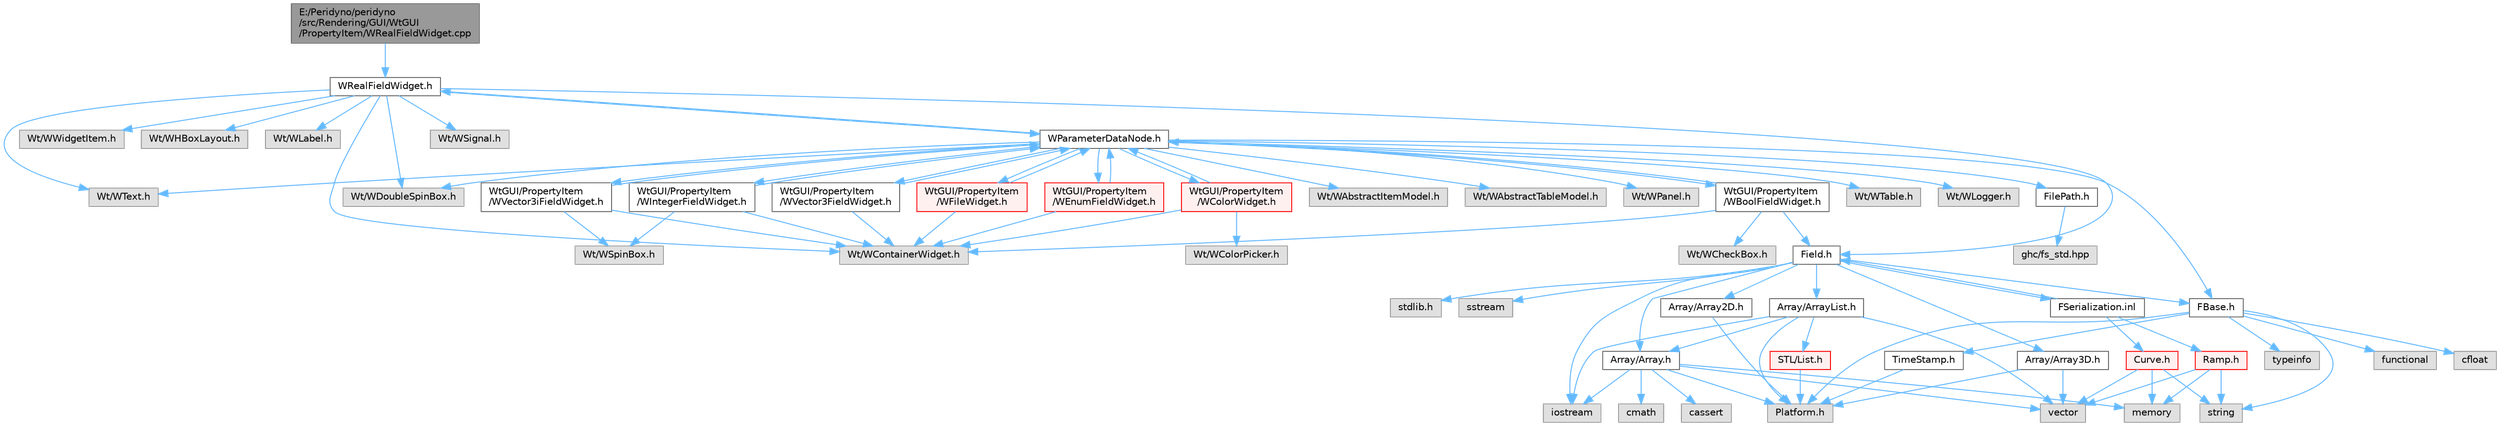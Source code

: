 digraph "E:/Peridyno/peridyno/src/Rendering/GUI/WtGUI/PropertyItem/WRealFieldWidget.cpp"
{
 // LATEX_PDF_SIZE
  bgcolor="transparent";
  edge [fontname=Helvetica,fontsize=10,labelfontname=Helvetica,labelfontsize=10];
  node [fontname=Helvetica,fontsize=10,shape=box,height=0.2,width=0.4];
  Node1 [id="Node000001",label="E:/Peridyno/peridyno\l/src/Rendering/GUI/WtGUI\l/PropertyItem/WRealFieldWidget.cpp",height=0.2,width=0.4,color="gray40", fillcolor="grey60", style="filled", fontcolor="black",tooltip=" "];
  Node1 -> Node2 [id="edge1_Node000001_Node000002",color="steelblue1",style="solid",tooltip=" "];
  Node2 [id="Node000002",label="WRealFieldWidget.h",height=0.2,width=0.4,color="grey40", fillcolor="white", style="filled",URL="$_w_real_field_widget_8h.html",tooltip=" "];
  Node2 -> Node3 [id="edge2_Node000002_Node000003",color="steelblue1",style="solid",tooltip=" "];
  Node3 [id="Node000003",label="Wt/WContainerWidget.h",height=0.2,width=0.4,color="grey60", fillcolor="#E0E0E0", style="filled",tooltip=" "];
  Node2 -> Node4 [id="edge3_Node000002_Node000004",color="steelblue1",style="solid",tooltip=" "];
  Node4 [id="Node000004",label="Wt/WWidgetItem.h",height=0.2,width=0.4,color="grey60", fillcolor="#E0E0E0", style="filled",tooltip=" "];
  Node2 -> Node5 [id="edge4_Node000002_Node000005",color="steelblue1",style="solid",tooltip=" "];
  Node5 [id="Node000005",label="Wt/WHBoxLayout.h",height=0.2,width=0.4,color="grey60", fillcolor="#E0E0E0", style="filled",tooltip=" "];
  Node2 -> Node6 [id="edge5_Node000002_Node000006",color="steelblue1",style="solid",tooltip=" "];
  Node6 [id="Node000006",label="Wt/WLabel.h",height=0.2,width=0.4,color="grey60", fillcolor="#E0E0E0", style="filled",tooltip=" "];
  Node2 -> Node7 [id="edge6_Node000002_Node000007",color="steelblue1",style="solid",tooltip=" "];
  Node7 [id="Node000007",label="Wt/WText.h",height=0.2,width=0.4,color="grey60", fillcolor="#E0E0E0", style="filled",tooltip=" "];
  Node2 -> Node8 [id="edge7_Node000002_Node000008",color="steelblue1",style="solid",tooltip=" "];
  Node8 [id="Node000008",label="Wt/WDoubleSpinBox.h",height=0.2,width=0.4,color="grey60", fillcolor="#E0E0E0", style="filled",tooltip=" "];
  Node2 -> Node9 [id="edge8_Node000002_Node000009",color="steelblue1",style="solid",tooltip=" "];
  Node9 [id="Node000009",label="Wt/WSignal.h",height=0.2,width=0.4,color="grey60", fillcolor="#E0E0E0", style="filled",tooltip=" "];
  Node2 -> Node10 [id="edge9_Node000002_Node000010",color="steelblue1",style="solid",tooltip=" "];
  Node10 [id="Node000010",label="Field.h",height=0.2,width=0.4,color="grey40", fillcolor="white", style="filled",URL="$_field_8h.html",tooltip=" "];
  Node10 -> Node11 [id="edge10_Node000010_Node000011",color="steelblue1",style="solid",tooltip=" "];
  Node11 [id="Node000011",label="iostream",height=0.2,width=0.4,color="grey60", fillcolor="#E0E0E0", style="filled",tooltip=" "];
  Node10 -> Node12 [id="edge11_Node000010_Node000012",color="steelblue1",style="solid",tooltip=" "];
  Node12 [id="Node000012",label="stdlib.h",height=0.2,width=0.4,color="grey60", fillcolor="#E0E0E0", style="filled",tooltip=" "];
  Node10 -> Node13 [id="edge12_Node000010_Node000013",color="steelblue1",style="solid",tooltip=" "];
  Node13 [id="Node000013",label="sstream",height=0.2,width=0.4,color="grey60", fillcolor="#E0E0E0", style="filled",tooltip=" "];
  Node10 -> Node14 [id="edge13_Node000010_Node000014",color="steelblue1",style="solid",tooltip=" "];
  Node14 [id="Node000014",label="FBase.h",height=0.2,width=0.4,color="grey40", fillcolor="white", style="filled",URL="$_f_base_8h.html",tooltip=" "];
  Node14 -> Node15 [id="edge14_Node000014_Node000015",color="steelblue1",style="solid",tooltip=" "];
  Node15 [id="Node000015",label="Platform.h",height=0.2,width=0.4,color="grey60", fillcolor="#E0E0E0", style="filled",tooltip=" "];
  Node14 -> Node16 [id="edge15_Node000014_Node000016",color="steelblue1",style="solid",tooltip=" "];
  Node16 [id="Node000016",label="TimeStamp.h",height=0.2,width=0.4,color="grey40", fillcolor="white", style="filled",URL="$_time_stamp_8h.html",tooltip=" "];
  Node16 -> Node15 [id="edge16_Node000016_Node000015",color="steelblue1",style="solid",tooltip=" "];
  Node14 -> Node17 [id="edge17_Node000014_Node000017",color="steelblue1",style="solid",tooltip=" "];
  Node17 [id="Node000017",label="typeinfo",height=0.2,width=0.4,color="grey60", fillcolor="#E0E0E0", style="filled",tooltip=" "];
  Node14 -> Node18 [id="edge18_Node000014_Node000018",color="steelblue1",style="solid",tooltip=" "];
  Node18 [id="Node000018",label="string",height=0.2,width=0.4,color="grey60", fillcolor="#E0E0E0", style="filled",tooltip=" "];
  Node14 -> Node19 [id="edge19_Node000014_Node000019",color="steelblue1",style="solid",tooltip=" "];
  Node19 [id="Node000019",label="functional",height=0.2,width=0.4,color="grey60", fillcolor="#E0E0E0", style="filled",tooltip=" "];
  Node14 -> Node20 [id="edge20_Node000014_Node000020",color="steelblue1",style="solid",tooltip=" "];
  Node20 [id="Node000020",label="cfloat",height=0.2,width=0.4,color="grey60", fillcolor="#E0E0E0", style="filled",tooltip=" "];
  Node10 -> Node21 [id="edge21_Node000010_Node000021",color="steelblue1",style="solid",tooltip=" "];
  Node21 [id="Node000021",label="Array/Array.h",height=0.2,width=0.4,color="grey40", fillcolor="white", style="filled",URL="$_array_8h.html",tooltip=" "];
  Node21 -> Node15 [id="edge22_Node000021_Node000015",color="steelblue1",style="solid",tooltip=" "];
  Node21 -> Node22 [id="edge23_Node000021_Node000022",color="steelblue1",style="solid",tooltip=" "];
  Node22 [id="Node000022",label="cassert",height=0.2,width=0.4,color="grey60", fillcolor="#E0E0E0", style="filled",tooltip=" "];
  Node21 -> Node23 [id="edge24_Node000021_Node000023",color="steelblue1",style="solid",tooltip=" "];
  Node23 [id="Node000023",label="vector",height=0.2,width=0.4,color="grey60", fillcolor="#E0E0E0", style="filled",tooltip=" "];
  Node21 -> Node11 [id="edge25_Node000021_Node000011",color="steelblue1",style="solid",tooltip=" "];
  Node21 -> Node24 [id="edge26_Node000021_Node000024",color="steelblue1",style="solid",tooltip=" "];
  Node24 [id="Node000024",label="memory",height=0.2,width=0.4,color="grey60", fillcolor="#E0E0E0", style="filled",tooltip=" "];
  Node21 -> Node25 [id="edge27_Node000021_Node000025",color="steelblue1",style="solid",tooltip=" "];
  Node25 [id="Node000025",label="cmath",height=0.2,width=0.4,color="grey60", fillcolor="#E0E0E0", style="filled",tooltip=" "];
  Node10 -> Node26 [id="edge28_Node000010_Node000026",color="steelblue1",style="solid",tooltip=" "];
  Node26 [id="Node000026",label="Array/Array2D.h",height=0.2,width=0.4,color="grey40", fillcolor="white", style="filled",URL="$_array2_d_8h.html",tooltip=" "];
  Node26 -> Node15 [id="edge29_Node000026_Node000015",color="steelblue1",style="solid",tooltip=" "];
  Node10 -> Node27 [id="edge30_Node000010_Node000027",color="steelblue1",style="solid",tooltip=" "];
  Node27 [id="Node000027",label="Array/Array3D.h",height=0.2,width=0.4,color="grey40", fillcolor="white", style="filled",URL="$_array3_d_8h.html",tooltip=" "];
  Node27 -> Node15 [id="edge31_Node000027_Node000015",color="steelblue1",style="solid",tooltip=" "];
  Node27 -> Node23 [id="edge32_Node000027_Node000023",color="steelblue1",style="solid",tooltip=" "];
  Node10 -> Node28 [id="edge33_Node000010_Node000028",color="steelblue1",style="solid",tooltip=" "];
  Node28 [id="Node000028",label="Array/ArrayList.h",height=0.2,width=0.4,color="grey40", fillcolor="white", style="filled",URL="$_array_list_8h.html",tooltip=" "];
  Node28 -> Node23 [id="edge34_Node000028_Node000023",color="steelblue1",style="solid",tooltip=" "];
  Node28 -> Node11 [id="edge35_Node000028_Node000011",color="steelblue1",style="solid",tooltip=" "];
  Node28 -> Node15 [id="edge36_Node000028_Node000015",color="steelblue1",style="solid",tooltip=" "];
  Node28 -> Node29 [id="edge37_Node000028_Node000029",color="steelblue1",style="solid",tooltip=" "];
  Node29 [id="Node000029",label="STL/List.h",height=0.2,width=0.4,color="red", fillcolor="#FFF0F0", style="filled",URL="$_list_8h.html",tooltip=" "];
  Node29 -> Node15 [id="edge38_Node000029_Node000015",color="steelblue1",style="solid",tooltip=" "];
  Node28 -> Node21 [id="edge39_Node000028_Node000021",color="steelblue1",style="solid",tooltip=" "];
  Node10 -> Node69 [id="edge40_Node000010_Node000069",color="steelblue1",style="solid",tooltip=" "];
  Node69 [id="Node000069",label="FSerialization.inl",height=0.2,width=0.4,color="grey40", fillcolor="white", style="filled",URL="$_f_serialization_8inl.html",tooltip=" "];
  Node69 -> Node10 [id="edge41_Node000069_Node000010",color="steelblue1",style="solid",tooltip=" "];
  Node69 -> Node70 [id="edge42_Node000069_Node000070",color="steelblue1",style="solid",tooltip=" "];
  Node70 [id="Node000070",label="Ramp.h",height=0.2,width=0.4,color="red", fillcolor="#FFF0F0", style="filled",URL="$_ramp_8h.html",tooltip=" "];
  Node70 -> Node23 [id="edge43_Node000070_Node000023",color="steelblue1",style="solid",tooltip=" "];
  Node70 -> Node24 [id="edge44_Node000070_Node000024",color="steelblue1",style="solid",tooltip=" "];
  Node70 -> Node18 [id="edge45_Node000070_Node000018",color="steelblue1",style="solid",tooltip=" "];
  Node69 -> Node72 [id="edge46_Node000069_Node000072",color="steelblue1",style="solid",tooltip=" "];
  Node72 [id="Node000072",label="Curve.h",height=0.2,width=0.4,color="red", fillcolor="#FFF0F0", style="filled",URL="$_curve_8h.html",tooltip=" "];
  Node72 -> Node23 [id="edge47_Node000072_Node000023",color="steelblue1",style="solid",tooltip=" "];
  Node72 -> Node24 [id="edge48_Node000072_Node000024",color="steelblue1",style="solid",tooltip=" "];
  Node72 -> Node18 [id="edge49_Node000072_Node000018",color="steelblue1",style="solid",tooltip=" "];
  Node2 -> Node73 [id="edge50_Node000002_Node000073",color="steelblue1",style="solid",tooltip=" "];
  Node73 [id="Node000073",label="WParameterDataNode.h",height=0.2,width=0.4,color="grey40", fillcolor="white", style="filled",URL="$_w_parameter_data_node_8h.html",tooltip=" "];
  Node73 -> Node74 [id="edge51_Node000073_Node000074",color="steelblue1",style="solid",tooltip=" "];
  Node74 [id="Node000074",label="Wt/WAbstractItemModel.h",height=0.2,width=0.4,color="grey60", fillcolor="#E0E0E0", style="filled",tooltip=" "];
  Node73 -> Node75 [id="edge52_Node000073_Node000075",color="steelblue1",style="solid",tooltip=" "];
  Node75 [id="Node000075",label="Wt/WAbstractTableModel.h",height=0.2,width=0.4,color="grey60", fillcolor="#E0E0E0", style="filled",tooltip=" "];
  Node73 -> Node7 [id="edge53_Node000073_Node000007",color="steelblue1",style="solid",tooltip=" "];
  Node73 -> Node76 [id="edge54_Node000073_Node000076",color="steelblue1",style="solid",tooltip=" "];
  Node76 [id="Node000076",label="Wt/WPanel.h",height=0.2,width=0.4,color="grey60", fillcolor="#E0E0E0", style="filled",tooltip=" "];
  Node73 -> Node77 [id="edge55_Node000073_Node000077",color="steelblue1",style="solid",tooltip=" "];
  Node77 [id="Node000077",label="Wt/WTable.h",height=0.2,width=0.4,color="grey60", fillcolor="#E0E0E0", style="filled",tooltip=" "];
  Node73 -> Node8 [id="edge56_Node000073_Node000008",color="steelblue1",style="solid",tooltip=" "];
  Node73 -> Node78 [id="edge57_Node000073_Node000078",color="steelblue1",style="solid",tooltip=" "];
  Node78 [id="Node000078",label="Wt/WLogger.h",height=0.2,width=0.4,color="grey60", fillcolor="#E0E0E0", style="filled",tooltip=" "];
  Node73 -> Node14 [id="edge58_Node000073_Node000014",color="steelblue1",style="solid",tooltip=" "];
  Node73 -> Node79 [id="edge59_Node000073_Node000079",color="steelblue1",style="solid",tooltip=" "];
  Node79 [id="Node000079",label="FilePath.h",height=0.2,width=0.4,color="grey40", fillcolor="white", style="filled",URL="$_file_path_8h.html",tooltip=" "];
  Node79 -> Node80 [id="edge60_Node000079_Node000080",color="steelblue1",style="solid",tooltip=" "];
  Node80 [id="Node000080",label="ghc/fs_std.hpp",height=0.2,width=0.4,color="grey60", fillcolor="#E0E0E0", style="filled",tooltip=" "];
  Node73 -> Node2 [id="edge61_Node000073_Node000002",color="steelblue1",style="solid",tooltip=" "];
  Node73 -> Node81 [id="edge62_Node000073_Node000081",color="steelblue1",style="solid",tooltip=" "];
  Node81 [id="Node000081",label="WtGUI/PropertyItem\l/WVector3FieldWidget.h",height=0.2,width=0.4,color="grey40", fillcolor="white", style="filled",URL="$_w_vector3_field_widget_8h.html",tooltip=" "];
  Node81 -> Node3 [id="edge63_Node000081_Node000003",color="steelblue1",style="solid",tooltip=" "];
  Node81 -> Node73 [id="edge64_Node000081_Node000073",color="steelblue1",style="solid",tooltip=" "];
  Node73 -> Node82 [id="edge65_Node000073_Node000082",color="steelblue1",style="solid",tooltip=" "];
  Node82 [id="Node000082",label="WtGUI/PropertyItem\l/WVector3iFieldWidget.h",height=0.2,width=0.4,color="grey40", fillcolor="white", style="filled",URL="$_w_vector3i_field_widget_8h.html",tooltip=" "];
  Node82 -> Node3 [id="edge66_Node000082_Node000003",color="steelblue1",style="solid",tooltip=" "];
  Node82 -> Node83 [id="edge67_Node000082_Node000083",color="steelblue1",style="solid",tooltip=" "];
  Node83 [id="Node000083",label="Wt/WSpinBox.h",height=0.2,width=0.4,color="grey60", fillcolor="#E0E0E0", style="filled",tooltip=" "];
  Node82 -> Node73 [id="edge68_Node000082_Node000073",color="steelblue1",style="solid",tooltip=" "];
  Node73 -> Node84 [id="edge69_Node000073_Node000084",color="steelblue1",style="solid",tooltip=" "];
  Node84 [id="Node000084",label="WtGUI/PropertyItem\l/WBoolFieldWidget.h",height=0.2,width=0.4,color="grey40", fillcolor="white", style="filled",URL="$_w_bool_field_widget_8h.html",tooltip=" "];
  Node84 -> Node3 [id="edge70_Node000084_Node000003",color="steelblue1",style="solid",tooltip=" "];
  Node84 -> Node85 [id="edge71_Node000084_Node000085",color="steelblue1",style="solid",tooltip=" "];
  Node85 [id="Node000085",label="Wt/WCheckBox.h",height=0.2,width=0.4,color="grey60", fillcolor="#E0E0E0", style="filled",tooltip=" "];
  Node84 -> Node10 [id="edge72_Node000084_Node000010",color="steelblue1",style="solid",tooltip=" "];
  Node84 -> Node73 [id="edge73_Node000084_Node000073",color="steelblue1",style="solid",tooltip=" "];
  Node73 -> Node86 [id="edge74_Node000073_Node000086",color="steelblue1",style="solid",tooltip=" "];
  Node86 [id="Node000086",label="WtGUI/PropertyItem\l/WIntegerFieldWidget.h",height=0.2,width=0.4,color="grey40", fillcolor="white", style="filled",URL="$_w_integer_field_widget_8h.html",tooltip=" "];
  Node86 -> Node3 [id="edge75_Node000086_Node000003",color="steelblue1",style="solid",tooltip=" "];
  Node86 -> Node83 [id="edge76_Node000086_Node000083",color="steelblue1",style="solid",tooltip=" "];
  Node86 -> Node73 [id="edge77_Node000086_Node000073",color="steelblue1",style="solid",tooltip=" "];
  Node73 -> Node87 [id="edge78_Node000073_Node000087",color="steelblue1",style="solid",tooltip=" "];
  Node87 [id="Node000087",label="WtGUI/PropertyItem\l/WColorWidget.h",height=0.2,width=0.4,color="red", fillcolor="#FFF0F0", style="filled",URL="$_w_color_widget_8h.html",tooltip=" "];
  Node87 -> Node3 [id="edge79_Node000087_Node000003",color="steelblue1",style="solid",tooltip=" "];
  Node87 -> Node88 [id="edge80_Node000087_Node000088",color="steelblue1",style="solid",tooltip=" "];
  Node88 [id="Node000088",label="Wt/WColorPicker.h",height=0.2,width=0.4,color="grey60", fillcolor="#E0E0E0", style="filled",tooltip=" "];
  Node87 -> Node73 [id="edge81_Node000087_Node000073",color="steelblue1",style="solid",tooltip=" "];
  Node73 -> Node91 [id="edge82_Node000073_Node000091",color="steelblue1",style="solid",tooltip=" "];
  Node91 [id="Node000091",label="WtGUI/PropertyItem\l/WFileWidget.h",height=0.2,width=0.4,color="red", fillcolor="#FFF0F0", style="filled",URL="$_w_file_widget_8h.html",tooltip=" "];
  Node91 -> Node3 [id="edge83_Node000091_Node000003",color="steelblue1",style="solid",tooltip=" "];
  Node91 -> Node73 [id="edge84_Node000091_Node000073",color="steelblue1",style="solid",tooltip=" "];
  Node73 -> Node100 [id="edge85_Node000073_Node000100",color="steelblue1",style="solid",tooltip=" "];
  Node100 [id="Node000100",label="WtGUI/PropertyItem\l/WEnumFieldWidget.h",height=0.2,width=0.4,color="red", fillcolor="#FFF0F0", style="filled",URL="$_w_enum_field_widget_8h.html",tooltip=" "];
  Node100 -> Node3 [id="edge86_Node000100_Node000003",color="steelblue1",style="solid",tooltip=" "];
  Node100 -> Node73 [id="edge87_Node000100_Node000073",color="steelblue1",style="solid",tooltip=" "];
}

